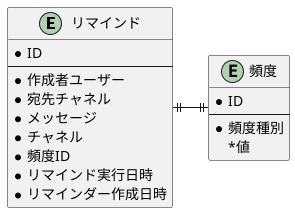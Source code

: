 @startuml

entity "リマインド" {
    *ID
    --
    *作成者ユーザー
    *宛先チャネル
    *メッセージ
    *チャネル
    *頻度ID
    *リマインド実行日時
    *リマインダー作成日時
}

entity "頻度" {
    *ID
    --
    *頻度種別
    *値
}


リマインド ||-r-|| 頻度

@enduml